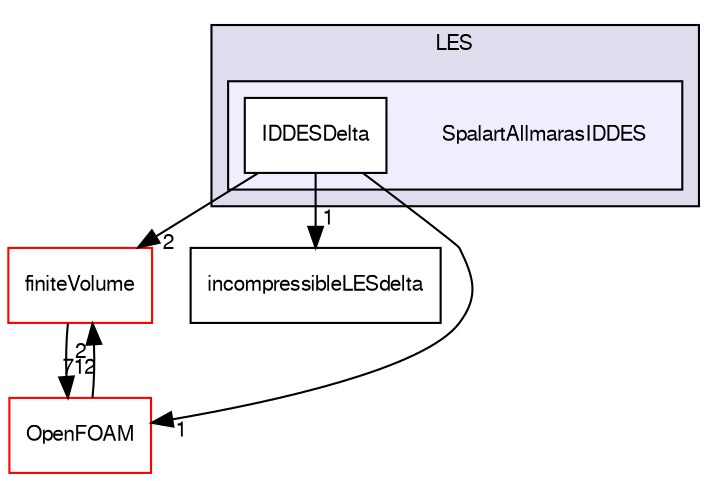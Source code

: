 digraph "src/turbulenceModels/incompressible/LES/SpalartAllmarasIDDES" {
  bgcolor=transparent;
  compound=true
  node [ fontsize="10", fontname="FreeSans"];
  edge [ labelfontsize="10", labelfontname="FreeSans"];
  subgraph clusterdir_0ff4b9382053ae4e5512550be7c1416f {
    graph [ bgcolor="#ddddee", pencolor="black", label="LES" fontname="FreeSans", fontsize="10", URL="dir_0ff4b9382053ae4e5512550be7c1416f.html"]
  subgraph clusterdir_0406f81c6066313507a7da76a6a01d07 {
    graph [ bgcolor="#eeeeff", pencolor="black", label="" URL="dir_0406f81c6066313507a7da76a6a01d07.html"];
    dir_0406f81c6066313507a7da76a6a01d07 [shape=plaintext label="SpalartAllmarasIDDES"];
    dir_4d13706a313faf443e0051398e7d075b [shape=box label="IDDESDelta" color="black" fillcolor="white" style="filled" URL="dir_4d13706a313faf443e0051398e7d075b.html"];
  }
  }
  dir_9bd15774b555cf7259a6fa18f99fe99b [shape=box label="finiteVolume" color="red" URL="dir_9bd15774b555cf7259a6fa18f99fe99b.html"];
  dir_da05bf74d59838963c24c1c9b13293c9 [shape=box label="incompressibleLESdelta" URL="dir_da05bf74d59838963c24c1c9b13293c9.html"];
  dir_c5473ff19b20e6ec4dfe5c310b3778a8 [shape=box label="OpenFOAM" color="red" URL="dir_c5473ff19b20e6ec4dfe5c310b3778a8.html"];
  dir_9bd15774b555cf7259a6fa18f99fe99b->dir_c5473ff19b20e6ec4dfe5c310b3778a8 [headlabel="712", labeldistance=1.5 headhref="dir_000749_001732.html"];
  dir_4d13706a313faf443e0051398e7d075b->dir_9bd15774b555cf7259a6fa18f99fe99b [headlabel="2", labeldistance=1.5 headhref="dir_002977_000749.html"];
  dir_4d13706a313faf443e0051398e7d075b->dir_da05bf74d59838963c24c1c9b13293c9 [headlabel="1", labeldistance=1.5 headhref="dir_002977_002969.html"];
  dir_4d13706a313faf443e0051398e7d075b->dir_c5473ff19b20e6ec4dfe5c310b3778a8 [headlabel="1", labeldistance=1.5 headhref="dir_002977_001732.html"];
  dir_c5473ff19b20e6ec4dfe5c310b3778a8->dir_9bd15774b555cf7259a6fa18f99fe99b [headlabel="2", labeldistance=1.5 headhref="dir_001732_000749.html"];
}
